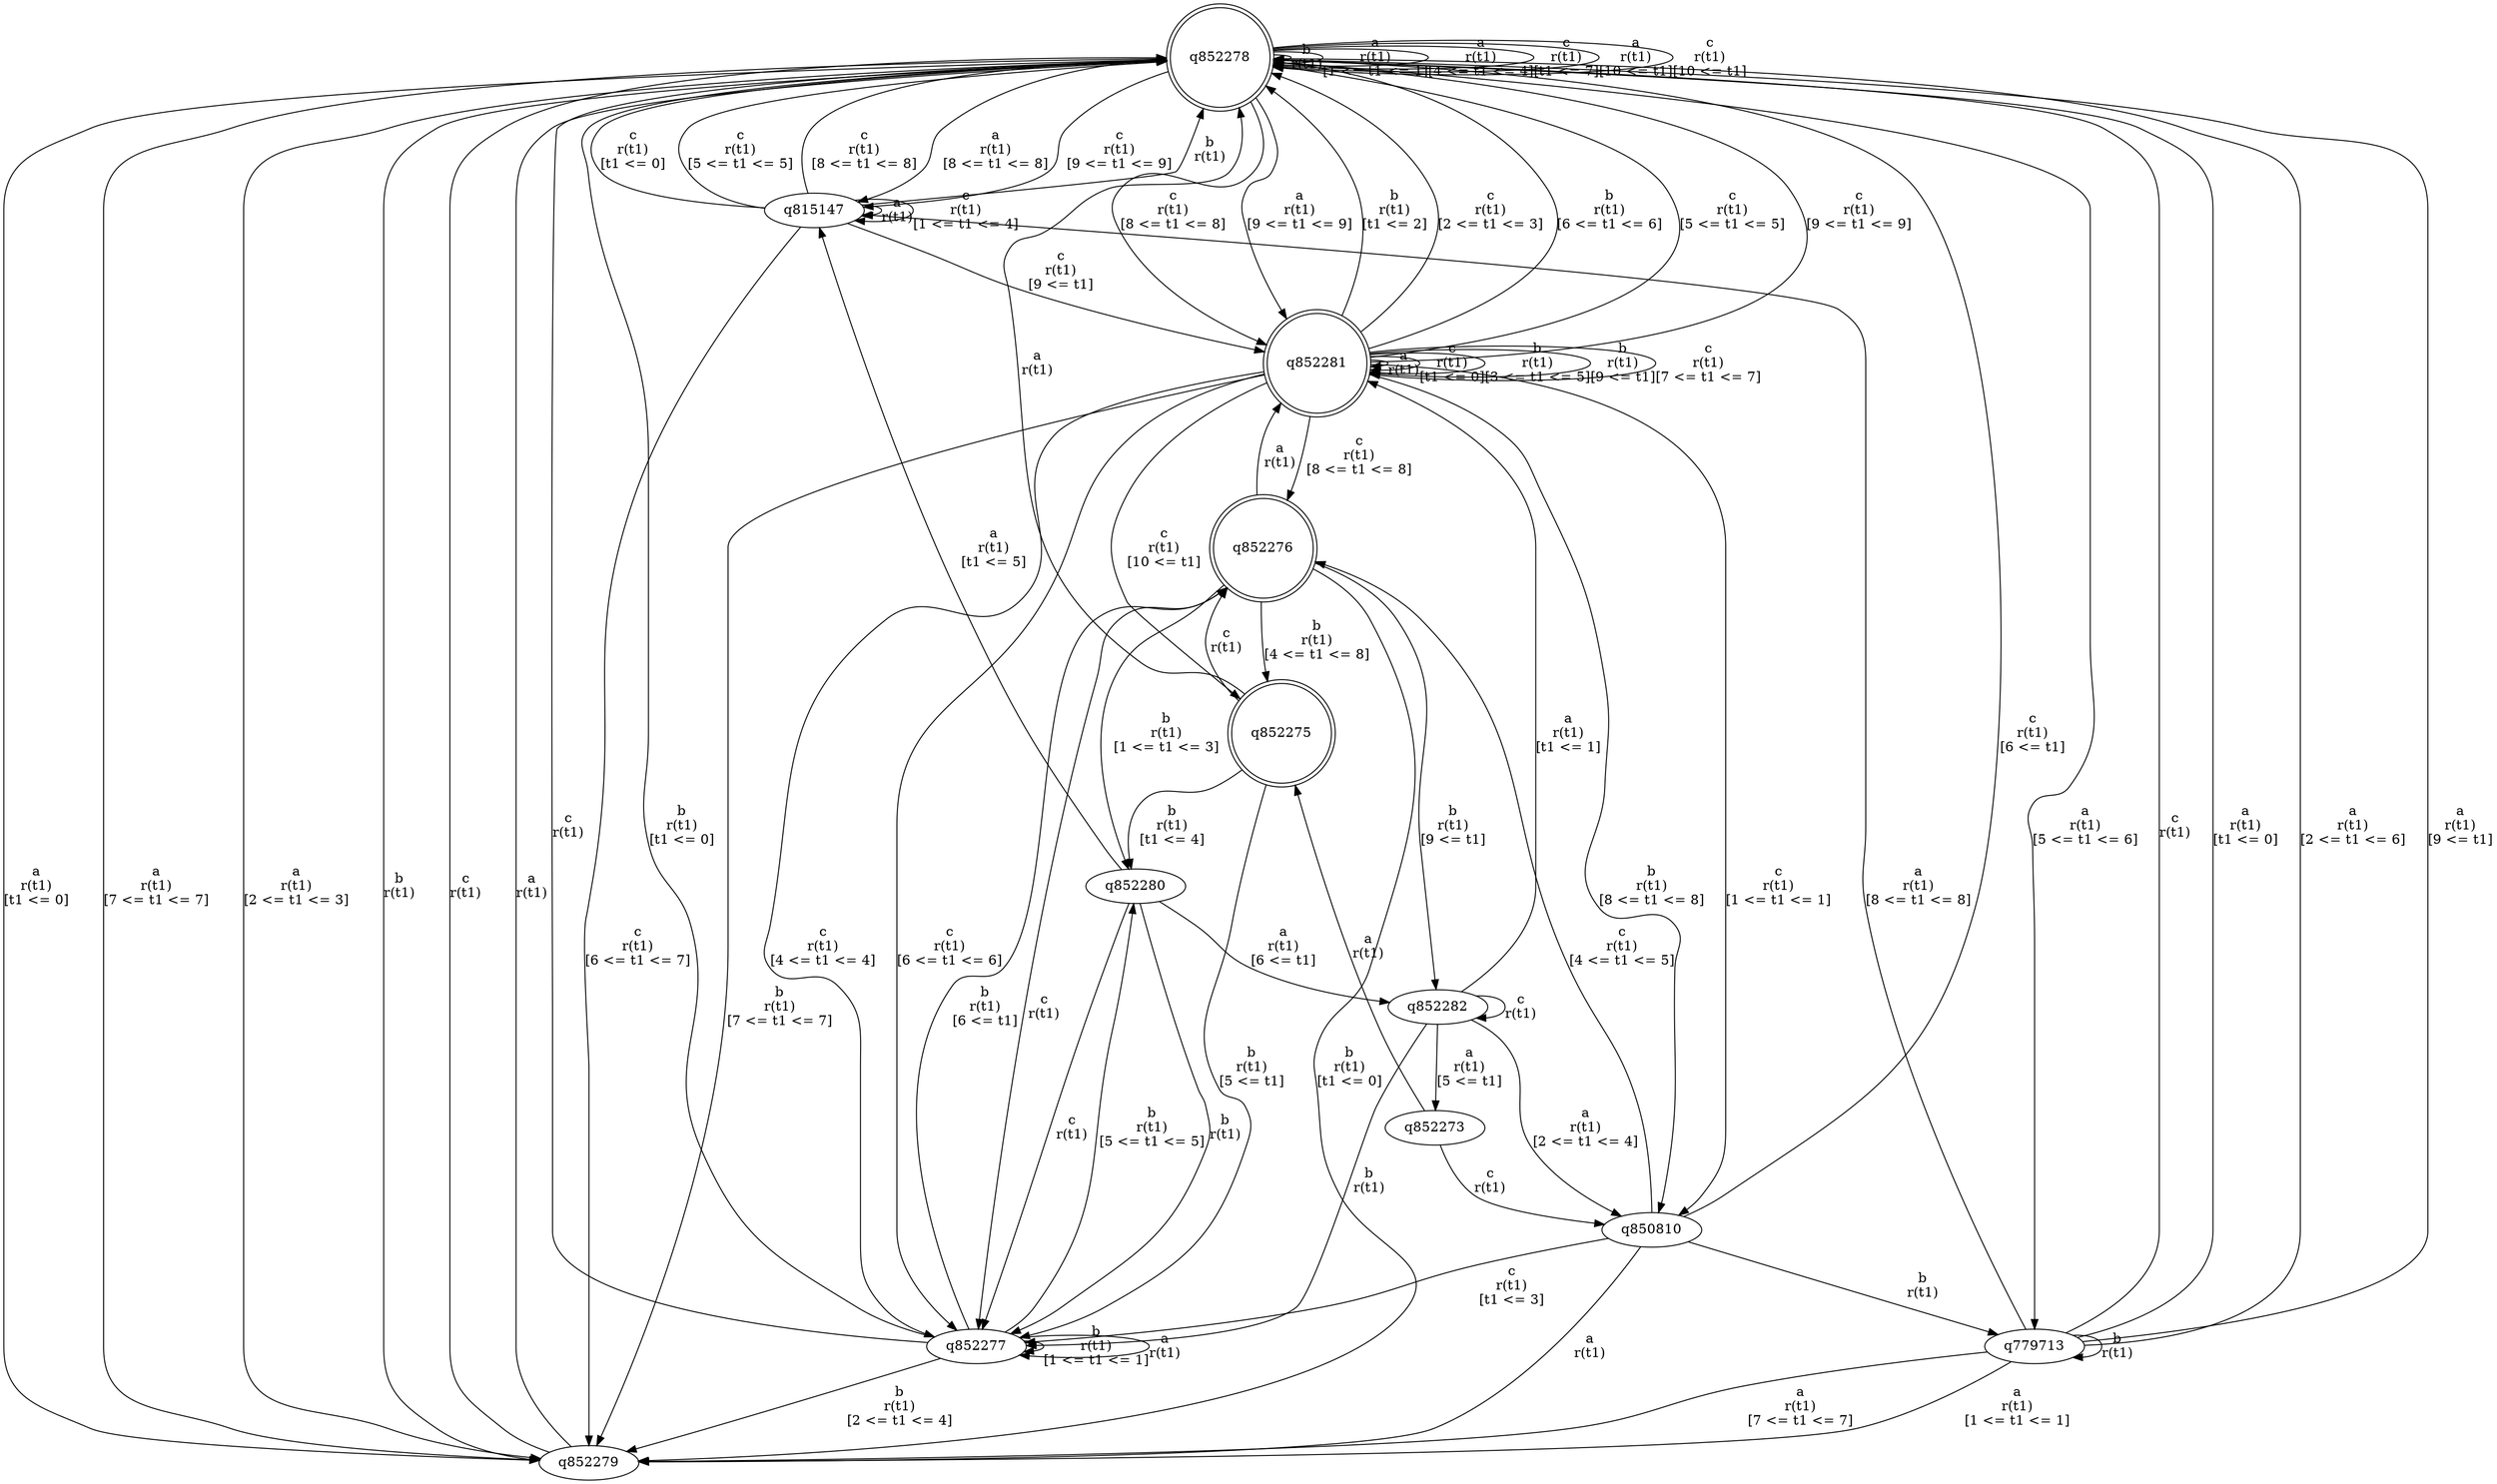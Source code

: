 digraph "tests_1/test81/solution101/solution_verwer" {
	q852278[label=q852278 shape=doublecircle]
	q852279[label=q852279]
	q815147[label=q815147]
	q852281[label=q852281 shape=doublecircle]
	q850810[label=q850810]
	q779713[label=q779713]
	q852277[label=q852277]
	q852280[label=q852280]
	q852282[label=q852282]
	q852273[label=q852273]
	q852275[label=q852275 shape=doublecircle]
	q852276[label=q852276 shape=doublecircle]
	q852278 -> q852278[label="b\nr(t1)\n"]
	q852278 -> q852279[label="a\nr(t1)\n[t1 <= 0]"]
	q852279 -> q852278[label="b\nr(t1)\n"]
	q852279 -> q852278[label="c\nr(t1)\n"]
	q852279 -> q852278[label="a\nr(t1)\n"]
	q852278 -> q852278[label="a\nr(t1)\n[1 <= t1 <= 1]"]
	q852278 -> q852278[label="a\nr(t1)\n[4 <= t1 <= 4]"]
	q852278 -> q852279[label="a\nr(t1)\n[7 <= t1 <= 7]"]
	q852278 -> q852278[label="c\nr(t1)\n[t1 <= 7]"]
	q852278 -> q815147[label="a\nr(t1)\n[8 <= t1 <= 8]"]
	q815147 -> q852278[label="b\nr(t1)\n"]
	q815147 -> q815147[label="a\nr(t1)\n"]
	q815147 -> q852278[label="c\nr(t1)\n[t1 <= 0]"]
	q815147 -> q852278[label="c\nr(t1)\n[5 <= t1 <= 5]"]
	q815147 -> q852279[label="c\nr(t1)\n[6 <= t1 <= 7]"]
	q815147 -> q815147[label="c\nr(t1)\n[1 <= t1 <= 4]"]
	q815147 -> q852278[label="c\nr(t1)\n[8 <= t1 <= 8]"]
	q815147 -> q852281[label="c\nr(t1)\n[9 <= t1]"]
	q852281 -> q852281[label="a\nr(t1)\n"]
	q852281 -> q852281[label="c\nr(t1)\n[t1 <= 0]"]
	q852281 -> q852278[label="b\nr(t1)\n[t1 <= 2]"]
	q852281 -> q850810[label="c\nr(t1)\n[1 <= t1 <= 1]"]
	q850810 -> q779713[label="b\nr(t1)\n"]
	q779713 -> q852278[label="c\nr(t1)\n"]
	q779713 -> q779713[label="b\nr(t1)\n"]
	q779713 -> q852278[label="a\nr(t1)\n[t1 <= 0]"]
	q779713 -> q852279[label="a\nr(t1)\n[1 <= t1 <= 1]"]
	q779713 -> q852278[label="a\nr(t1)\n[2 <= t1 <= 6]"]
	q779713 -> q852279[label="a\nr(t1)\n[7 <= t1 <= 7]"]
	q779713 -> q815147[label="a\nr(t1)\n[8 <= t1 <= 8]"]
	q779713 -> q852278[label="a\nr(t1)\n[9 <= t1]"]
	q850810 -> q852279[label="a\nr(t1)\n"]
	q850810 -> q852277[label="c\nr(t1)\n[t1 <= 3]"]
	q852277 -> q852278[label="c\nr(t1)\n"]
	q852277 -> q852278[label="b\nr(t1)\n[t1 <= 0]"]
	q852277 -> q852277[label="b\nr(t1)\n[1 <= t1 <= 1]"]
	q852277 -> q852279[label="b\nr(t1)\n[2 <= t1 <= 4]"]
	q852277 -> q852280[label="b\nr(t1)\n[5 <= t1 <= 5]"]
	q852280 -> q852277[label="c\nr(t1)\n"]
	q852280 -> q852277[label="b\nr(t1)\n"]
	q852280 -> q815147[label="a\nr(t1)\n[t1 <= 5]"]
	q852280 -> q852282[label="a\nr(t1)\n[6 <= t1]"]
	q852282 -> q852282[label="c\nr(t1)\n"]
	q852282 -> q852277[label="b\nr(t1)\n"]
	q852282 -> q852281[label="a\nr(t1)\n[t1 <= 1]"]
	q852282 -> q850810[label="a\nr(t1)\n[2 <= t1 <= 4]"]
	q852282 -> q852273[label="a\nr(t1)\n[5 <= t1]"]
	q852273 -> q850810[label="c\nr(t1)\n"]
	q852273 -> q852275[label="a\nr(t1)\n"]
	q852275 -> q852278[label="a\nr(t1)\n"]
	q852275 -> q852276[label="c\nr(t1)\n"]
	q852276 -> q852281[label="a\nr(t1)\n"]
	q852276 -> q852277[label="c\nr(t1)\n"]
	q852276 -> q852279[label="b\nr(t1)\n[t1 <= 0]"]
	q852276 -> q852280[label="b\nr(t1)\n[1 <= t1 <= 3]"]
	q852276 -> q852275[label="b\nr(t1)\n[4 <= t1 <= 8]"]
	q852276 -> q852282[label="b\nr(t1)\n[9 <= t1]"]
	q852275 -> q852280[label="b\nr(t1)\n[t1 <= 4]"]
	q852275 -> q852277[label="b\nr(t1)\n[5 <= t1]"]
	q852277 -> q852277[label="a\nr(t1)\n"]
	q852277 -> q852276[label="b\nr(t1)\n[6 <= t1]"]
	q850810 -> q852276[label="c\nr(t1)\n[4 <= t1 <= 5]"]
	q850810 -> q852278[label="c\nr(t1)\n[6 <= t1]"]
	q852281 -> q852278[label="c\nr(t1)\n[2 <= t1 <= 3]"]
	q852281 -> q852281[label="b\nr(t1)\n[3 <= t1 <= 5]"]
	q852281 -> q852277[label="c\nr(t1)\n[4 <= t1 <= 4]"]
	q852281 -> q852278[label="b\nr(t1)\n[6 <= t1 <= 6]"]
	q852281 -> q852278[label="c\nr(t1)\n[5 <= t1 <= 5]"]
	q852281 -> q852279[label="b\nr(t1)\n[7 <= t1 <= 7]"]
	q852281 -> q852277[label="c\nr(t1)\n[6 <= t1 <= 6]"]
	q852281 -> q850810[label="b\nr(t1)\n[8 <= t1 <= 8]"]
	q852281 -> q852281[label="b\nr(t1)\n[9 <= t1]"]
	q852281 -> q852281[label="c\nr(t1)\n[7 <= t1 <= 7]"]
	q852281 -> q852276[label="c\nr(t1)\n[8 <= t1 <= 8]"]
	q852281 -> q852278[label="c\nr(t1)\n[9 <= t1 <= 9]"]
	q852281 -> q852275[label="c\nr(t1)\n[10 <= t1]"]
	q852278 -> q852281[label="c\nr(t1)\n[8 <= t1 <= 8]"]
	q852278 -> q852281[label="a\nr(t1)\n[9 <= t1 <= 9]"]
	q852278 -> q852278[label="a\nr(t1)\n[10 <= t1]"]
	q852278 -> q815147[label="c\nr(t1)\n[9 <= t1 <= 9]"]
	q852278 -> q852278[label="c\nr(t1)\n[10 <= t1]"]
	q852278 -> q852279[label="a\nr(t1)\n[2 <= t1 <= 3]"]
	q852278 -> q779713[label="a\nr(t1)\n[5 <= t1 <= 6]"]
}
